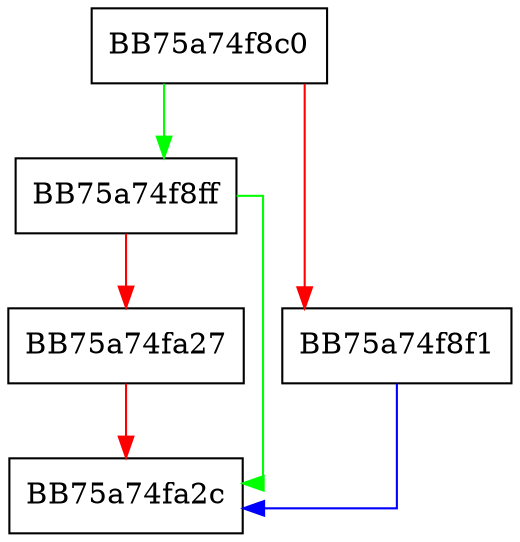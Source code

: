 digraph amsisessioncache_init_module {
  node [shape="box"];
  graph [splines=ortho];
  BB75a74f8c0 -> BB75a74f8ff [color="green"];
  BB75a74f8c0 -> BB75a74f8f1 [color="red"];
  BB75a74f8f1 -> BB75a74fa2c [color="blue"];
  BB75a74f8ff -> BB75a74fa2c [color="green"];
  BB75a74f8ff -> BB75a74fa27 [color="red"];
  BB75a74fa27 -> BB75a74fa2c [color="red"];
}